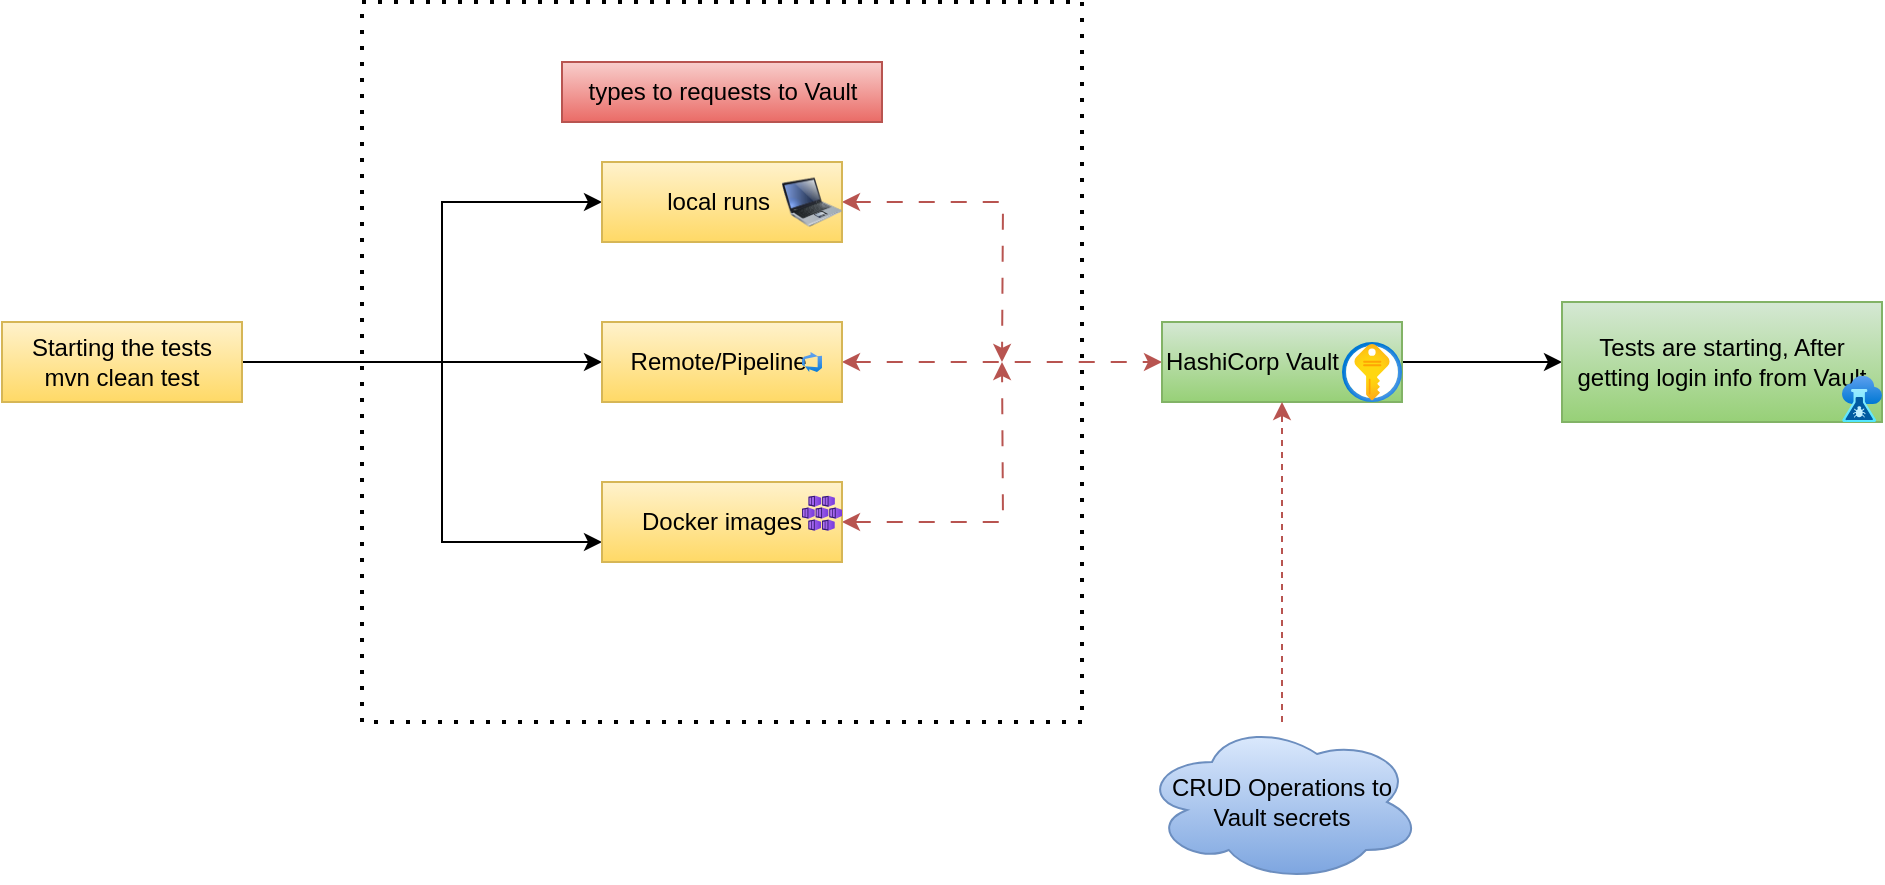 <mxfile version="21.1.5" type="github">
  <diagram name="Page-1" id="O0pIhToUY57X0xFC-i0J">
    <mxGraphModel dx="1834" dy="756" grid="0" gridSize="10" guides="1" tooltips="1" connect="1" arrows="1" fold="1" page="0" pageScale="1" pageWidth="850" pageHeight="1100" background="#ffffff" math="0" shadow="0">
      <root>
        <mxCell id="0" />
        <mxCell id="1" parent="0" />
        <mxCell id="umerjFBbUFznahFhQu6L-3" value="" style="edgeStyle=orthogonalEdgeStyle;rounded=0;orthogonalLoop=1;jettySize=auto;html=1;entryX=0;entryY=0.5;entryDx=0;entryDy=0;" parent="1" source="umerjFBbUFznahFhQu6L-1" target="umerjFBbUFznahFhQu6L-2" edge="1">
          <mxGeometry relative="1" as="geometry">
            <Array as="points">
              <mxPoint x="120" y="380" />
              <mxPoint x="120" y="300" />
            </Array>
          </mxGeometry>
        </mxCell>
        <mxCell id="RZbeR3qSDfaVJusWWy4s-4" style="edgeStyle=orthogonalEdgeStyle;rounded=0;orthogonalLoop=1;jettySize=auto;html=1;entryX=0;entryY=0.5;entryDx=0;entryDy=0;" edge="1" parent="1" source="umerjFBbUFznahFhQu6L-1" target="umerjFBbUFznahFhQu6L-6">
          <mxGeometry relative="1" as="geometry" />
        </mxCell>
        <mxCell id="RZbeR3qSDfaVJusWWy4s-5" style="edgeStyle=orthogonalEdgeStyle;rounded=0;orthogonalLoop=1;jettySize=auto;html=1;entryX=0;entryY=0.75;entryDx=0;entryDy=0;" edge="1" parent="1" source="umerjFBbUFznahFhQu6L-1" target="umerjFBbUFznahFhQu6L-9">
          <mxGeometry relative="1" as="geometry">
            <Array as="points">
              <mxPoint x="120" y="380" />
              <mxPoint x="120" y="470" />
            </Array>
          </mxGeometry>
        </mxCell>
        <mxCell id="umerjFBbUFznahFhQu6L-1" value="Starting the tests&lt;br&gt;mvn clean test" style="rounded=0;whiteSpace=wrap;html=1;fillColor=#fff2cc;gradientColor=#ffd966;strokeColor=#d6b656;" parent="1" vertex="1">
          <mxGeometry x="-100" y="360" width="120" height="40" as="geometry" />
        </mxCell>
        <mxCell id="umerjFBbUFznahFhQu6L-21" style="edgeStyle=orthogonalEdgeStyle;rounded=0;orthogonalLoop=1;jettySize=auto;html=1;exitX=1;exitY=0.5;exitDx=0;exitDy=0;startArrow=classic;startFill=1;fillColor=#f8cecc;strokeColor=#b85450;dashed=1;dashPattern=8 8;gradientColor=#ea6b66;" parent="1" source="umerjFBbUFznahFhQu6L-2" edge="1">
          <mxGeometry relative="1" as="geometry">
            <mxPoint x="400" y="380" as="targetPoint" />
          </mxGeometry>
        </mxCell>
        <mxCell id="umerjFBbUFznahFhQu6L-2" value="local runs&amp;nbsp;" style="whiteSpace=wrap;html=1;rounded=0;fillColor=#fff2cc;gradientColor=#ffd966;strokeColor=#d6b656;" parent="1" vertex="1">
          <mxGeometry x="200" y="280" width="120" height="40" as="geometry" />
        </mxCell>
        <mxCell id="umerjFBbUFznahFhQu6L-15" value="" style="rounded=0;orthogonalLoop=1;jettySize=auto;html=1;endArrow=classic;endFill=1;startArrow=classic;startFill=1;fillColor=#f8cecc;gradientColor=#ea6b66;strokeColor=#b85450;dashed=1;dashPattern=8 8;" parent="1" source="umerjFBbUFznahFhQu6L-6" target="umerjFBbUFznahFhQu6L-11" edge="1">
          <mxGeometry relative="1" as="geometry">
            <Array as="points">
              <mxPoint x="370" y="380" />
            </Array>
          </mxGeometry>
        </mxCell>
        <mxCell id="umerjFBbUFznahFhQu6L-6" value="Remote/Pipeline&lt;span style=&quot;white-space: pre;&quot;&gt; &lt;/span&gt;" style="whiteSpace=wrap;html=1;rounded=0;fillColor=#fff2cc;gradientColor=#ffd966;strokeColor=#d6b656;" parent="1" vertex="1">
          <mxGeometry x="200" y="360" width="120" height="40" as="geometry" />
        </mxCell>
        <mxCell id="umerjFBbUFznahFhQu6L-22" style="edgeStyle=orthogonalEdgeStyle;rounded=0;orthogonalLoop=1;jettySize=auto;html=1;exitX=1;exitY=0.5;exitDx=0;exitDy=0;startArrow=classic;startFill=1;dashed=1;fillColor=#f8cecc;gradientColor=#ea6b66;strokeColor=#b85450;dashPattern=8 8;" parent="1" source="umerjFBbUFznahFhQu6L-9" edge="1">
          <mxGeometry relative="1" as="geometry">
            <mxPoint x="400" y="380" as="targetPoint" />
          </mxGeometry>
        </mxCell>
        <mxCell id="umerjFBbUFznahFhQu6L-9" value="Docker images" style="whiteSpace=wrap;html=1;rounded=0;fillColor=#fff2cc;gradientColor=#ffd966;strokeColor=#d6b656;" parent="1" vertex="1">
          <mxGeometry x="200" y="440" width="120" height="40" as="geometry" />
        </mxCell>
        <mxCell id="umerjFBbUFznahFhQu6L-25" value="" style="edgeStyle=orthogonalEdgeStyle;rounded=0;orthogonalLoop=1;jettySize=auto;html=1;" parent="1" source="umerjFBbUFznahFhQu6L-11" target="umerjFBbUFznahFhQu6L-24" edge="1">
          <mxGeometry relative="1" as="geometry" />
        </mxCell>
        <mxCell id="umerjFBbUFznahFhQu6L-11" value="HashiCorp Vault" style="rounded=0;whiteSpace=wrap;html=1;fillColor=#d5e8d4;gradientColor=#97d077;strokeColor=#82b366;align=left;" parent="1" vertex="1">
          <mxGeometry x="480" y="360" width="120" height="40" as="geometry" />
        </mxCell>
        <mxCell id="umerjFBbUFznahFhQu6L-18" value="" style="endArrow=none;dashed=1;html=1;dashPattern=1 3;strokeWidth=2;rounded=0;" parent="1" edge="1">
          <mxGeometry width="50" height="50" relative="1" as="geometry">
            <mxPoint x="440" y="560" as="sourcePoint" />
            <mxPoint x="440" y="560" as="targetPoint" />
            <Array as="points">
              <mxPoint x="260" y="560" />
              <mxPoint x="80" y="560" />
              <mxPoint x="80" y="200" />
              <mxPoint x="440" y="200" />
              <mxPoint x="440" y="380" />
            </Array>
          </mxGeometry>
        </mxCell>
        <mxCell id="umerjFBbUFznahFhQu6L-23" value="types to requests to Vault" style="text;html=1;align=center;verticalAlign=middle;resizable=0;points=[];autosize=1;strokeColor=#b85450;fillColor=#f8cecc;gradientColor=#ea6b66;" parent="1" vertex="1">
          <mxGeometry x="180" y="230" width="160" height="30" as="geometry" />
        </mxCell>
        <mxCell id="umerjFBbUFznahFhQu6L-24" value="Tests are starting, After getting login info from Vault" style="whiteSpace=wrap;html=1;fillColor=#d5e8d4;strokeColor=#82b366;rounded=0;gradientColor=#97d077;" parent="1" vertex="1">
          <mxGeometry x="680" y="350" width="160" height="60" as="geometry" />
        </mxCell>
        <mxCell id="umerjFBbUFznahFhQu6L-29" value="" style="image;aspect=fixed;html=1;points=[];align=center;fontSize=12;image=img/lib/azure2/devops/Azure_DevOps.svg;" parent="1" vertex="1">
          <mxGeometry x="300" y="375" width="10" height="10" as="geometry" />
        </mxCell>
        <mxCell id="umerjFBbUFznahFhQu6L-30" value="" style="image;html=1;image=img/lib/clip_art/computers/Laptop_128x128.png" parent="1" vertex="1">
          <mxGeometry x="290" y="260" width="30" height="80" as="geometry" />
        </mxCell>
        <mxCell id="umerjFBbUFznahFhQu6L-31" value="" style="image;aspect=fixed;html=1;points=[];align=center;fontSize=12;image=img/lib/azure2/containers/Kubernetes_Services.svg;" parent="1" vertex="1">
          <mxGeometry x="300" y="446.76" width="20" height="17.65" as="geometry" />
        </mxCell>
        <mxCell id="umerjFBbUFznahFhQu6L-32" value="" style="image;aspect=fixed;html=1;points=[];align=center;fontSize=12;image=img/lib/azure2/security/Key_Vaults.svg;" parent="1" vertex="1">
          <mxGeometry x="570" y="370" width="30" height="30" as="geometry" />
        </mxCell>
        <mxCell id="umerjFBbUFznahFhQu6L-33" value="" style="image;aspect=fixed;html=1;points=[];align=center;fontSize=12;image=img/lib/azure2/devops/CloudTest.svg;" parent="1" vertex="1">
          <mxGeometry x="820" y="386.87" width="20" height="23.13" as="geometry" />
        </mxCell>
        <mxCell id="umerjFBbUFznahFhQu6L-35" style="edgeStyle=orthogonalEdgeStyle;rounded=0;orthogonalLoop=1;jettySize=auto;html=1;entryX=0.5;entryY=1;entryDx=0;entryDy=0;fillColor=#f8cecc;gradientColor=#ea6b66;strokeColor=#b85450;dashed=1;" parent="1" source="umerjFBbUFznahFhQu6L-34" target="umerjFBbUFznahFhQu6L-11" edge="1">
          <mxGeometry relative="1" as="geometry">
            <Array as="points">
              <mxPoint x="540" y="570" />
              <mxPoint x="540" y="570" />
            </Array>
          </mxGeometry>
        </mxCell>
        <mxCell id="umerjFBbUFznahFhQu6L-34" value="CRUD Operations to Vault secrets" style="ellipse;shape=cloud;whiteSpace=wrap;html=1;fillColor=#dae8fc;gradientColor=#7ea6e0;strokeColor=#6c8ebf;" parent="1" vertex="1">
          <mxGeometry x="470" y="560" width="140" height="80" as="geometry" />
        </mxCell>
      </root>
    </mxGraphModel>
  </diagram>
</mxfile>
